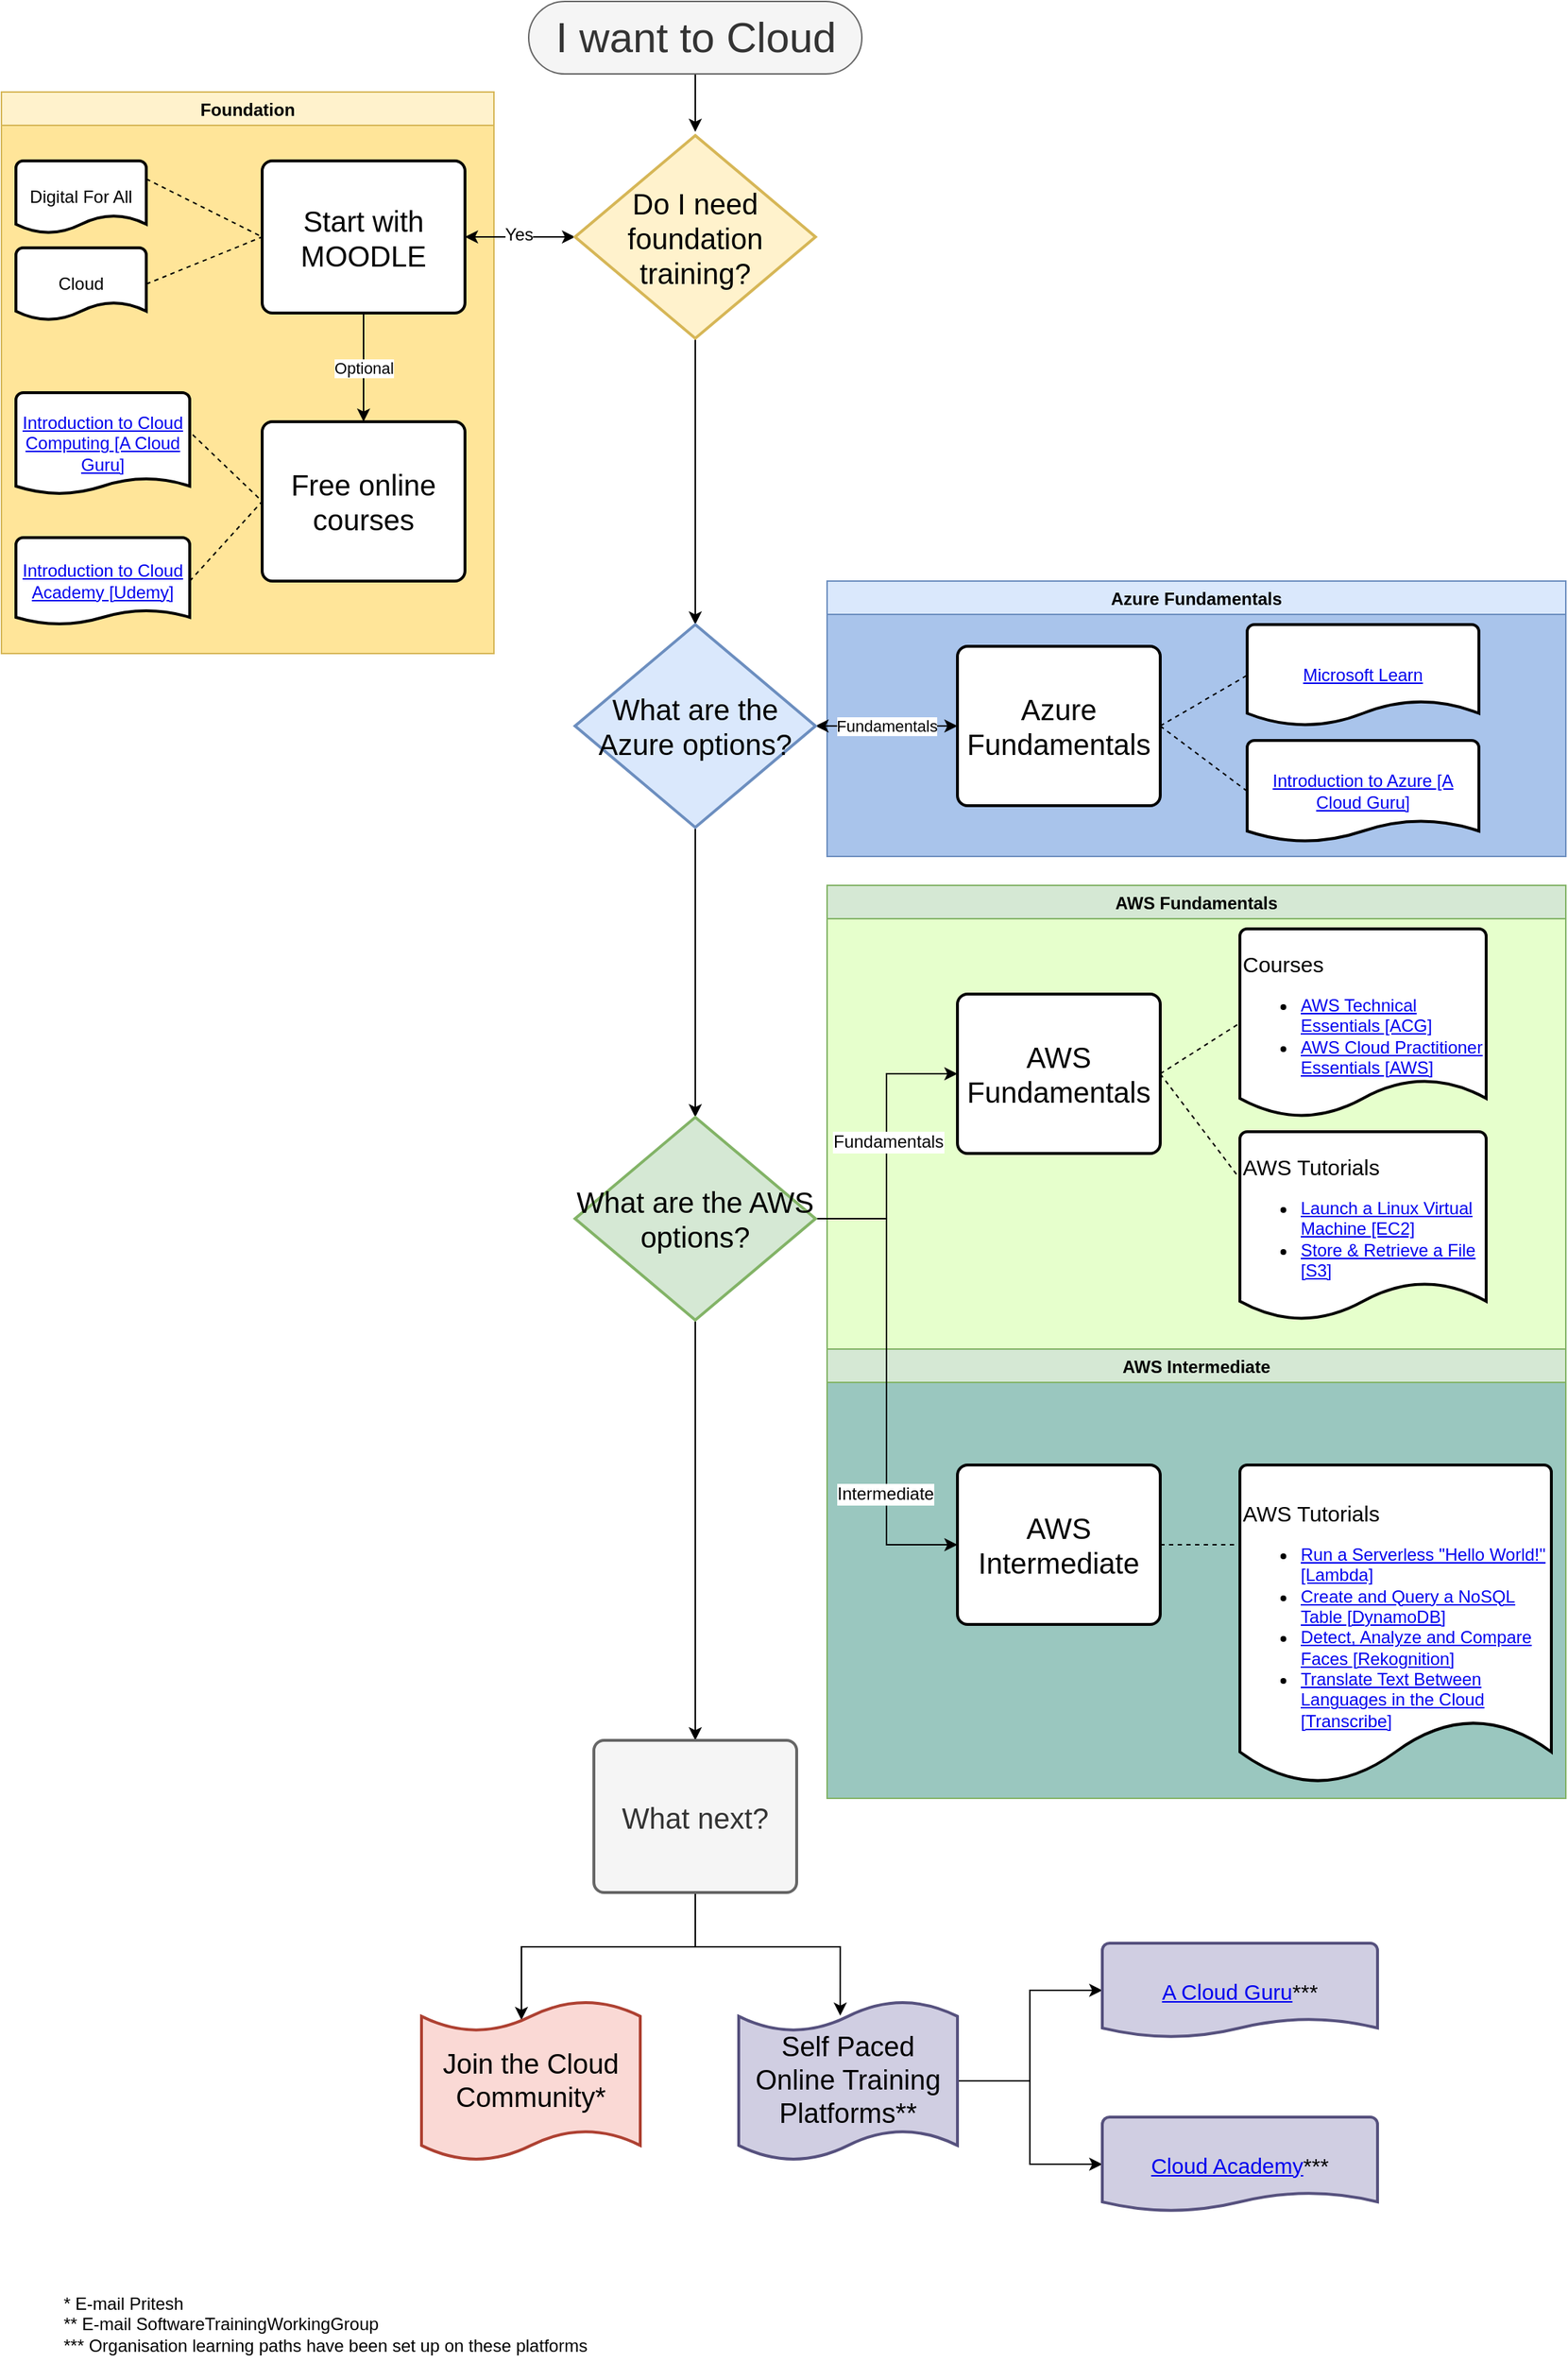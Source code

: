 <mxfile version="12.9.3" type="github">
  <diagram id="Sj6mC85eFsHQs_d47GOQ" name="Page-1">
    <mxGraphModel dx="1186" dy="795" grid="1" gridSize="10" guides="1" tooltips="1" connect="1" arrows="1" fold="1" page="1" pageScale="1" pageWidth="1169" pageHeight="1654" math="0" shadow="0">
      <root>
        <mxCell id="0" />
        <mxCell id="1" parent="0" />
        <mxCell id="-TDUfPAsjnN3atFshsbn-52" value="Azure Fundamentals" style="swimlane;fillColor=#dae8fc;strokeColor=#6c8ebf;swimlaneFillColor=#A9C4EB;" vertex="1" parent="1">
          <mxGeometry x="570" y="410" width="510" height="190" as="geometry" />
        </mxCell>
        <mxCell id="-TDUfPAsjnN3atFshsbn-15" value="&lt;a href=&quot;https://docs.microsoft.com/en-us/learn/azure/&quot;&gt;Microsoft Learn&lt;/a&gt;" style="strokeWidth=2;html=1;shape=mxgraph.flowchart.document2;whiteSpace=wrap;size=0.25;" vertex="1" parent="-TDUfPAsjnN3atFshsbn-52">
          <mxGeometry x="290" y="30" width="160" height="70" as="geometry" />
        </mxCell>
        <mxCell id="-TDUfPAsjnN3atFshsbn-54" value="AWS Intermediate" style="swimlane;fillColor=#d5e8d4;strokeColor=#82b366;swimlaneFillColor=#9AC7BF;" vertex="1" parent="1">
          <mxGeometry x="570" y="940" width="510" height="310" as="geometry" />
        </mxCell>
        <mxCell id="-TDUfPAsjnN3atFshsbn-53" value="AWS Fundamentals" style="swimlane;fillColor=#d5e8d4;strokeColor=#82b366;swimlaneFillColor=#E6FFCC;" vertex="1" parent="1">
          <mxGeometry x="570" y="620" width="510" height="320" as="geometry" />
        </mxCell>
        <mxCell id="-TDUfPAsjnN3atFshsbn-25" value="&lt;div style=&quot;font-size: 15px&quot;&gt;&lt;span&gt;Courses&lt;/span&gt;&lt;/div&gt;&lt;div&gt;&lt;ul&gt;&lt;li&gt;&lt;span&gt;&lt;a href=&quot;https://acloud.guru/learn/aws-technical-essentials&quot;&gt;AWS Technical Essentials [ACG]&lt;/a&gt;&lt;/span&gt;&lt;/li&gt;&lt;li&gt;&lt;span&gt;&lt;a href=&quot;https://aws.amazon.com/training/course-descriptions/cloud-practitioner-essentials/&quot;&gt;AWS Cloud Practitioner Essentials [AWS]&lt;/a&gt;&lt;/span&gt;&lt;/li&gt;&lt;/ul&gt;&lt;/div&gt;" style="strokeWidth=2;html=1;shape=mxgraph.flowchart.document2;whiteSpace=wrap;size=0.2;align=left;" vertex="1" parent="-TDUfPAsjnN3atFshsbn-53">
          <mxGeometry x="285" y="30" width="170" height="130" as="geometry" />
        </mxCell>
        <mxCell id="-TDUfPAsjnN3atFshsbn-27" value="&lt;div style=&quot;font-size: 15px&quot;&gt;&lt;span&gt;AWS Tutorials&lt;/span&gt;&lt;/div&gt;&lt;div&gt;&lt;ul&gt;&lt;li&gt;&lt;a href=&quot;https://aws.amazon.com/getting-started/launch-a-virtual-machine-B-0/&quot;&gt;Launch a Linux Virtual Machine [EC2]&lt;/a&gt;&lt;/li&gt;&lt;li&gt;&lt;a href=&quot;https://aws.amazon.com/getting-started/hands-on/backup-files-to-amazon-s3/&quot;&gt;Store &amp;amp; Retrieve a File [S3]&lt;/a&gt;&lt;/li&gt;&lt;/ul&gt;&lt;/div&gt;" style="strokeWidth=2;html=1;shape=mxgraph.flowchart.document2;whiteSpace=wrap;size=0.2;align=left;" vertex="1" parent="-TDUfPAsjnN3atFshsbn-53">
          <mxGeometry x="285" y="170" width="170" height="130" as="geometry" />
        </mxCell>
        <mxCell id="-TDUfPAsjnN3atFshsbn-51" value="Foundation" style="swimlane;fillColor=#fff2cc;strokeColor=#d6b656;swimlaneFillColor=#FFE599;" vertex="1" parent="1">
          <mxGeometry y="72.5" width="340" height="387.5" as="geometry" />
        </mxCell>
        <mxCell id="-TDUfPAsjnN3atFshsbn-9" style="edgeStyle=orthogonalEdgeStyle;rounded=0;orthogonalLoop=1;jettySize=auto;html=1;" edge="1" parent="1" source="biIaPaWo2Yytos-6n9xJ-8">
          <mxGeometry relative="1" as="geometry">
            <mxPoint x="479" y="100" as="targetPoint" />
          </mxGeometry>
        </mxCell>
        <mxCell id="biIaPaWo2Yytos-6n9xJ-8" value="&lt;font style=&quot;font-size: 29px&quot;&gt;I want to Cloud&lt;/font&gt;" style="html=1;dashed=0;whitespace=wrap;shape=mxgraph.dfd.start;fillColor=#f5f5f5;strokeColor=#666666;fontColor=#333333;" parent="1" vertex="1">
          <mxGeometry x="364" y="10" width="230" height="50" as="geometry" />
        </mxCell>
        <mxCell id="biIaPaWo2Yytos-6n9xJ-17" style="edgeStyle=orthogonalEdgeStyle;rounded=0;orthogonalLoop=1;jettySize=auto;html=1;endArrow=classic;endFill=1;startArrow=classic;startFill=1;" parent="1" source="biIaPaWo2Yytos-6n9xJ-9" target="biIaPaWo2Yytos-6n9xJ-12" edge="1">
          <mxGeometry relative="1" as="geometry" />
        </mxCell>
        <mxCell id="-TDUfPAsjnN3atFshsbn-10" value="Yes" style="text;html=1;align=center;verticalAlign=middle;resizable=0;points=[];labelBackgroundColor=#ffffff;" vertex="1" connectable="0" parent="biIaPaWo2Yytos-6n9xJ-17">
          <mxGeometry x="0.026" y="-2" relative="1" as="geometry">
            <mxPoint as="offset" />
          </mxGeometry>
        </mxCell>
        <mxCell id="-TDUfPAsjnN3atFshsbn-12" style="edgeStyle=orthogonalEdgeStyle;rounded=0;orthogonalLoop=1;jettySize=auto;html=1;" edge="1" parent="1" source="biIaPaWo2Yytos-6n9xJ-9" target="-TDUfPAsjnN3atFshsbn-11">
          <mxGeometry relative="1" as="geometry" />
        </mxCell>
        <mxCell id="biIaPaWo2Yytos-6n9xJ-9" value="&lt;font style=&quot;font-size: 20px&quot;&gt;Do I need foundation training?&lt;/font&gt;" style="strokeWidth=2;html=1;shape=mxgraph.flowchart.decision;whiteSpace=wrap;fillColor=#fff2cc;strokeColor=#d6b656;" parent="1" vertex="1">
          <mxGeometry x="396" y="102.5" width="166" height="140" as="geometry" />
        </mxCell>
        <mxCell id="-TDUfPAsjnN3atFshsbn-2" value="Optional" style="edgeStyle=orthogonalEdgeStyle;rounded=0;orthogonalLoop=1;jettySize=auto;html=1;" edge="1" parent="1" source="biIaPaWo2Yytos-6n9xJ-12" target="-TDUfPAsjnN3atFshsbn-1">
          <mxGeometry relative="1" as="geometry" />
        </mxCell>
        <mxCell id="biIaPaWo2Yytos-6n9xJ-12" value="&lt;font style=&quot;font-size: 20px&quot;&gt;Start with MOODLE&lt;/font&gt;" style="rounded=1;whiteSpace=wrap;html=1;absoluteArcSize=1;arcSize=14;strokeWidth=2;" parent="1" vertex="1">
          <mxGeometry x="180" y="120" width="140" height="105" as="geometry" />
        </mxCell>
        <mxCell id="-TDUfPAsjnN3atFshsbn-1" value="&lt;font style=&quot;font-size: 20px&quot;&gt;Free online courses&lt;/font&gt;" style="rounded=1;whiteSpace=wrap;html=1;absoluteArcSize=1;arcSize=14;strokeWidth=2;" vertex="1" parent="1">
          <mxGeometry x="180" y="300" width="140" height="110" as="geometry" />
        </mxCell>
        <mxCell id="biIaPaWo2Yytos-6n9xJ-18" value="Digital For All" style="strokeWidth=2;html=1;shape=mxgraph.flowchart.document2;whiteSpace=wrap;size=0.25;" parent="1" vertex="1">
          <mxGeometry x="10" y="120" width="90" height="50" as="geometry" />
        </mxCell>
        <mxCell id="biIaPaWo2Yytos-6n9xJ-19" value="Cloud" style="strokeWidth=2;html=1;shape=mxgraph.flowchart.document2;whiteSpace=wrap;size=0.25;" parent="1" vertex="1">
          <mxGeometry x="10" y="180" width="90" height="50" as="geometry" />
        </mxCell>
        <mxCell id="biIaPaWo2Yytos-6n9xJ-20" value="" style="endArrow=none;dashed=1;html=1;entryX=0;entryY=0.5;entryDx=0;entryDy=0;exitX=1;exitY=0.25;exitDx=0;exitDy=0;exitPerimeter=0;" parent="1" source="biIaPaWo2Yytos-6n9xJ-18" target="biIaPaWo2Yytos-6n9xJ-12" edge="1">
          <mxGeometry width="50" height="50" relative="1" as="geometry">
            <mxPoint x="520" y="400" as="sourcePoint" />
            <mxPoint x="570" y="350" as="targetPoint" />
          </mxGeometry>
        </mxCell>
        <mxCell id="biIaPaWo2Yytos-6n9xJ-21" value="" style="endArrow=none;dashed=1;html=1;entryX=0;entryY=0.5;entryDx=0;entryDy=0;exitX=1;exitY=0.5;exitDx=0;exitDy=0;exitPerimeter=0;" parent="1" source="biIaPaWo2Yytos-6n9xJ-19" target="biIaPaWo2Yytos-6n9xJ-12" edge="1">
          <mxGeometry width="50" height="50" relative="1" as="geometry">
            <mxPoint x="110" y="132.5" as="sourcePoint" />
            <mxPoint x="210" y="190" as="targetPoint" />
          </mxGeometry>
        </mxCell>
        <mxCell id="-TDUfPAsjnN3atFshsbn-3" value="&lt;a href=&quot;https://acloud.guru/learn/intro-cloud-computing&quot;&gt;Introduction to Cloud Computing [A Cloud Guru]&lt;/a&gt;" style="strokeWidth=2;html=1;shape=mxgraph.flowchart.document2;whiteSpace=wrap;size=0.157;" vertex="1" parent="1">
          <mxGeometry x="10" y="280" width="120" height="70" as="geometry" />
        </mxCell>
        <mxCell id="-TDUfPAsjnN3atFshsbn-5" value="&lt;a href=&quot;https://www.udemy.com/course/introduction-to-cloud-computing/&quot;&gt;Introduction to Cloud Academy [Udemy]&lt;/a&gt;" style="strokeWidth=2;html=1;shape=mxgraph.flowchart.document2;whiteSpace=wrap;size=0.167;" vertex="1" parent="1">
          <mxGeometry x="10" y="380" width="120" height="60" as="geometry" />
        </mxCell>
        <mxCell id="-TDUfPAsjnN3atFshsbn-7" value="" style="endArrow=none;dashed=1;html=1;entryX=0;entryY=0.5;entryDx=0;entryDy=0;exitX=1.017;exitY=0.414;exitDx=0;exitDy=0;exitPerimeter=0;" edge="1" parent="1" source="-TDUfPAsjnN3atFshsbn-3" target="-TDUfPAsjnN3atFshsbn-1">
          <mxGeometry width="50" height="50" relative="1" as="geometry">
            <mxPoint x="120" y="152.5" as="sourcePoint" />
            <mxPoint x="200" y="192.5" as="targetPoint" />
          </mxGeometry>
        </mxCell>
        <mxCell id="-TDUfPAsjnN3atFshsbn-8" value="" style="endArrow=none;dashed=1;html=1;entryX=0;entryY=0.5;entryDx=0;entryDy=0;exitX=1;exitY=0.5;exitDx=0;exitDy=0;exitPerimeter=0;" edge="1" parent="1" source="-TDUfPAsjnN3atFshsbn-5" target="-TDUfPAsjnN3atFshsbn-1">
          <mxGeometry width="50" height="50" relative="1" as="geometry">
            <mxPoint x="142.04" y="318.98" as="sourcePoint" />
            <mxPoint x="190" y="365" as="targetPoint" />
          </mxGeometry>
        </mxCell>
        <mxCell id="-TDUfPAsjnN3atFshsbn-17" value="Fundamentals" style="edgeStyle=orthogonalEdgeStyle;rounded=0;orthogonalLoop=1;jettySize=auto;html=1;startArrow=classic;startFill=1;endArrow=classic;endFill=1;" edge="1" parent="1" source="-TDUfPAsjnN3atFshsbn-11" target="-TDUfPAsjnN3atFshsbn-14">
          <mxGeometry relative="1" as="geometry" />
        </mxCell>
        <mxCell id="-TDUfPAsjnN3atFshsbn-21" value="" style="edgeStyle=orthogonalEdgeStyle;rounded=0;orthogonalLoop=1;jettySize=auto;html=1;startArrow=none;startFill=0;endArrow=classic;endFill=1;" edge="1" parent="1" source="-TDUfPAsjnN3atFshsbn-11" target="-TDUfPAsjnN3atFshsbn-20">
          <mxGeometry relative="1" as="geometry" />
        </mxCell>
        <mxCell id="-TDUfPAsjnN3atFshsbn-11" value="&lt;font style=&quot;font-size: 20px&quot;&gt;What are the Azure options?&lt;/font&gt;" style="strokeWidth=2;html=1;shape=mxgraph.flowchart.decision;whiteSpace=wrap;fillColor=#dae8fc;strokeColor=#6c8ebf;" vertex="1" parent="1">
          <mxGeometry x="396" y="440" width="166" height="140" as="geometry" />
        </mxCell>
        <mxCell id="-TDUfPAsjnN3atFshsbn-35" style="edgeStyle=orthogonalEdgeStyle;rounded=0;orthogonalLoop=1;jettySize=auto;html=1;startArrow=none;startFill=0;endArrow=classic;endFill=1;" edge="1" parent="1" source="-TDUfPAsjnN3atFshsbn-20" target="-TDUfPAsjnN3atFshsbn-34">
          <mxGeometry relative="1" as="geometry" />
        </mxCell>
        <mxCell id="-TDUfPAsjnN3atFshsbn-46" style="edgeStyle=orthogonalEdgeStyle;rounded=0;orthogonalLoop=1;jettySize=auto;html=1;entryX=0;entryY=0.5;entryDx=0;entryDy=0;startArrow=none;startFill=0;endArrow=classic;endFill=1;" edge="1" parent="1" source="-TDUfPAsjnN3atFshsbn-20" target="-TDUfPAsjnN3atFshsbn-22">
          <mxGeometry relative="1" as="geometry" />
        </mxCell>
        <mxCell id="-TDUfPAsjnN3atFshsbn-48" value="Fundamentals" style="text;html=1;align=center;verticalAlign=middle;resizable=0;points=[];labelBackgroundColor=#ffffff;" vertex="1" connectable="0" parent="-TDUfPAsjnN3atFshsbn-46">
          <mxGeometry x="0.03" y="-1" relative="1" as="geometry">
            <mxPoint as="offset" />
          </mxGeometry>
        </mxCell>
        <mxCell id="-TDUfPAsjnN3atFshsbn-60" style="edgeStyle=orthogonalEdgeStyle;rounded=0;orthogonalLoop=1;jettySize=auto;html=1;entryX=0;entryY=0.5;entryDx=0;entryDy=0;startArrow=none;startFill=0;endArrow=classic;endFill=1;" edge="1" parent="1" source="-TDUfPAsjnN3atFshsbn-20" target="-TDUfPAsjnN3atFshsbn-30">
          <mxGeometry relative="1" as="geometry" />
        </mxCell>
        <mxCell id="-TDUfPAsjnN3atFshsbn-61" value="Intermediate" style="text;html=1;align=center;verticalAlign=middle;resizable=0;points=[];labelBackgroundColor=#ffffff;" vertex="1" connectable="0" parent="-TDUfPAsjnN3atFshsbn-60">
          <mxGeometry x="0.48" y="-1" relative="1" as="geometry">
            <mxPoint as="offset" />
          </mxGeometry>
        </mxCell>
        <mxCell id="-TDUfPAsjnN3atFshsbn-20" value="&lt;font style=&quot;font-size: 20px&quot;&gt;What are the AWS options?&lt;/font&gt;" style="strokeWidth=2;html=1;shape=mxgraph.flowchart.decision;whiteSpace=wrap;fillColor=#d5e8d4;strokeColor=#82b366;" vertex="1" parent="1">
          <mxGeometry x="396" y="780" width="166" height="140" as="geometry" />
        </mxCell>
        <mxCell id="-TDUfPAsjnN3atFshsbn-14" value="&lt;font style=&quot;font-size: 20px&quot;&gt;Azure Fundamentals&lt;/font&gt;" style="rounded=1;whiteSpace=wrap;html=1;absoluteArcSize=1;arcSize=14;strokeWidth=2;" vertex="1" parent="1">
          <mxGeometry x="660" y="455" width="140" height="110" as="geometry" />
        </mxCell>
        <mxCell id="-TDUfPAsjnN3atFshsbn-16" value="&lt;a href=&quot;https://acloud.guru/learn/intro-to-azure&quot;&gt;Introduction to Azure [A Cloud Guru]&lt;/a&gt;" style="strokeWidth=2;html=1;shape=mxgraph.flowchart.document2;whiteSpace=wrap;size=0.214;" vertex="1" parent="1">
          <mxGeometry x="860" y="520" width="160" height="70" as="geometry" />
        </mxCell>
        <mxCell id="-TDUfPAsjnN3atFshsbn-18" value="" style="endArrow=none;dashed=1;html=1;entryX=0;entryY=0.5;entryDx=0;entryDy=0;exitX=1;exitY=0.5;exitDx=0;exitDy=0;entryPerimeter=0;" edge="1" parent="1" source="-TDUfPAsjnN3atFshsbn-14" target="-TDUfPAsjnN3atFshsbn-15">
          <mxGeometry width="50" height="50" relative="1" as="geometry">
            <mxPoint x="142.04" y="318.98" as="sourcePoint" />
            <mxPoint x="190" y="365" as="targetPoint" />
          </mxGeometry>
        </mxCell>
        <mxCell id="-TDUfPAsjnN3atFshsbn-19" value="" style="endArrow=none;dashed=1;html=1;entryX=0;entryY=0.5;entryDx=0;entryDy=0;entryPerimeter=0;" edge="1" parent="1" target="-TDUfPAsjnN3atFshsbn-16">
          <mxGeometry width="50" height="50" relative="1" as="geometry">
            <mxPoint x="800" y="510" as="sourcePoint" />
            <mxPoint x="890" y="490" as="targetPoint" />
          </mxGeometry>
        </mxCell>
        <mxCell id="-TDUfPAsjnN3atFshsbn-22" value="&lt;font style=&quot;font-size: 20px&quot;&gt;AWS Fundamentals&lt;/font&gt;" style="rounded=1;whiteSpace=wrap;html=1;absoluteArcSize=1;arcSize=14;strokeWidth=2;" vertex="1" parent="1">
          <mxGeometry x="660" y="695" width="140" height="110" as="geometry" />
        </mxCell>
        <mxCell id="-TDUfPAsjnN3atFshsbn-28" value="" style="endArrow=none;dashed=1;html=1;exitX=1;exitY=0.5;exitDx=0;exitDy=0;entryX=0;entryY=0.5;entryDx=0;entryDy=0;entryPerimeter=0;" edge="1" parent="1" source="-TDUfPAsjnN3atFshsbn-22" target="-TDUfPAsjnN3atFshsbn-25">
          <mxGeometry width="50" height="50" relative="1" as="geometry">
            <mxPoint x="810" y="540" as="sourcePoint" />
            <mxPoint x="890" y="510" as="targetPoint" />
          </mxGeometry>
        </mxCell>
        <mxCell id="-TDUfPAsjnN3atFshsbn-29" value="" style="endArrow=none;dashed=1;html=1;exitX=1;exitY=0.5;exitDx=0;exitDy=0;entryX=0;entryY=0.25;entryDx=0;entryDy=0;entryPerimeter=0;" edge="1" parent="1" source="-TDUfPAsjnN3atFshsbn-22" target="-TDUfPAsjnN3atFshsbn-27">
          <mxGeometry width="50" height="50" relative="1" as="geometry">
            <mxPoint x="810" y="760" as="sourcePoint" />
            <mxPoint x="890" y="735" as="targetPoint" />
          </mxGeometry>
        </mxCell>
        <mxCell id="-TDUfPAsjnN3atFshsbn-30" value="&lt;font style=&quot;font-size: 20px&quot;&gt;AWS Intermediate&lt;/font&gt;" style="rounded=1;whiteSpace=wrap;html=1;absoluteArcSize=1;arcSize=14;strokeWidth=2;" vertex="1" parent="1">
          <mxGeometry x="660" y="1020" width="140" height="110" as="geometry" />
        </mxCell>
        <mxCell id="-TDUfPAsjnN3atFshsbn-32" value="&lt;div style=&quot;font-size: 15px&quot;&gt;&lt;span&gt;AWS Tutorials&lt;/span&gt;&lt;/div&gt;&lt;div&gt;&lt;ul&gt;&lt;li&gt;&lt;a href=&quot;https://aws.amazon.com/getting-started/hands-on/run-serverless-code/&quot;&gt;Run a Serverless &quot;Hello World!&quot; [Lambda]&lt;/a&gt;&lt;/li&gt;&lt;li&gt;&lt;a href=&quot;https://aws.amazon.com/getting-started/hands-on/create-nosql-table/&quot;&gt;Create and Query a NoSQL Table [DynamoDB]&lt;/a&gt;&lt;/li&gt;&lt;li&gt;&lt;a href=&quot;https://aws.amazon.com/getting-started/hands-on/detect-analyze-compare-faces-rekognition/&quot;&gt;Detect, Analyze and Compare Faces [Rekognition]&lt;/a&gt;&lt;/li&gt;&lt;li&gt;&lt;a href=&quot;https://aws.amazon.com/getting-started/hands-on/translate-text-between-languages-cloud/&quot;&gt;Translate Text Between Languages in the Cloud [Transcribe]&lt;/a&gt;&lt;/li&gt;&lt;/ul&gt;&lt;/div&gt;" style="strokeWidth=2;html=1;shape=mxgraph.flowchart.document2;whiteSpace=wrap;size=0.2;align=left;" vertex="1" parent="1">
          <mxGeometry x="855" y="1020" width="215" height="220" as="geometry" />
        </mxCell>
        <mxCell id="-TDUfPAsjnN3atFshsbn-33" value="" style="endArrow=none;dashed=1;html=1;exitX=1;exitY=0.5;exitDx=0;exitDy=0;entryX=0;entryY=0.25;entryDx=0;entryDy=0;entryPerimeter=0;" edge="1" parent="1" source="-TDUfPAsjnN3atFshsbn-30" target="-TDUfPAsjnN3atFshsbn-32">
          <mxGeometry width="50" height="50" relative="1" as="geometry">
            <mxPoint x="810" y="760" as="sourcePoint" />
            <mxPoint x="865" y="715" as="targetPoint" />
          </mxGeometry>
        </mxCell>
        <mxCell id="-TDUfPAsjnN3atFshsbn-40" style="edgeStyle=orthogonalEdgeStyle;rounded=0;orthogonalLoop=1;jettySize=auto;html=1;entryX=0.457;entryY=0.118;entryDx=0;entryDy=0;entryPerimeter=0;startArrow=none;startFill=0;endArrow=classic;endFill=1;" edge="1" parent="1" source="-TDUfPAsjnN3atFshsbn-34" target="-TDUfPAsjnN3atFshsbn-38">
          <mxGeometry relative="1" as="geometry" />
        </mxCell>
        <mxCell id="-TDUfPAsjnN3atFshsbn-41" style="edgeStyle=orthogonalEdgeStyle;rounded=0;orthogonalLoop=1;jettySize=auto;html=1;entryX=0.464;entryY=0.091;entryDx=0;entryDy=0;entryPerimeter=0;startArrow=none;startFill=0;endArrow=classic;endFill=1;" edge="1" parent="1" source="-TDUfPAsjnN3atFshsbn-34" target="-TDUfPAsjnN3atFshsbn-39">
          <mxGeometry relative="1" as="geometry" />
        </mxCell>
        <mxCell id="-TDUfPAsjnN3atFshsbn-34" value="&lt;font style=&quot;font-size: 20px&quot;&gt;What next?&lt;/font&gt;" style="rounded=1;whiteSpace=wrap;html=1;absoluteArcSize=1;arcSize=14;strokeWidth=2;fillColor=#f5f5f5;strokeColor=#666666;fontColor=#333333;" vertex="1" parent="1">
          <mxGeometry x="409" y="1210" width="140" height="105" as="geometry" />
        </mxCell>
        <mxCell id="-TDUfPAsjnN3atFshsbn-38" value="&lt;font style=&quot;font-size: 19px&quot;&gt;Join the Cloud Community*&lt;/font&gt;" style="shape=tape;whiteSpace=wrap;html=1;strokeWidth=2;size=0.19;fillColor=#fad9d5;strokeColor=#ae4132;" vertex="1" parent="1">
          <mxGeometry x="290" y="1390" width="151" height="110" as="geometry" />
        </mxCell>
        <mxCell id="-TDUfPAsjnN3atFshsbn-44" style="edgeStyle=orthogonalEdgeStyle;rounded=0;orthogonalLoop=1;jettySize=auto;html=1;entryX=0;entryY=0.5;entryDx=0;entryDy=0;entryPerimeter=0;startArrow=none;startFill=0;endArrow=classic;endFill=1;" edge="1" parent="1" source="-TDUfPAsjnN3atFshsbn-39" target="-TDUfPAsjnN3atFshsbn-42">
          <mxGeometry relative="1" as="geometry" />
        </mxCell>
        <mxCell id="-TDUfPAsjnN3atFshsbn-45" style="edgeStyle=orthogonalEdgeStyle;rounded=0;orthogonalLoop=1;jettySize=auto;html=1;entryX=0;entryY=0.5;entryDx=0;entryDy=0;entryPerimeter=0;startArrow=none;startFill=0;endArrow=classic;endFill=1;" edge="1" parent="1" source="-TDUfPAsjnN3atFshsbn-39" target="-TDUfPAsjnN3atFshsbn-43">
          <mxGeometry relative="1" as="geometry" />
        </mxCell>
        <mxCell id="-TDUfPAsjnN3atFshsbn-39" value="&lt;font style=&quot;font-size: 19px&quot;&gt;Self Paced Online Training Platforms**&lt;/font&gt;" style="shape=tape;whiteSpace=wrap;html=1;strokeWidth=2;size=0.19;fillColor=#d0cee2;strokeColor=#56517e;" vertex="1" parent="1">
          <mxGeometry x="509" y="1390" width="151" height="110" as="geometry" />
        </mxCell>
        <mxCell id="-TDUfPAsjnN3atFshsbn-42" value="&lt;div style=&quot;font-size: 15px&quot;&gt;&lt;a href=&quot;https://acloud.guru/&quot;&gt;A Cloud Guru&lt;/a&gt;***&lt;/div&gt;" style="strokeWidth=2;html=1;shape=mxgraph.flowchart.document2;whiteSpace=wrap;size=0.2;align=center;fillColor=#d0cee2;strokeColor=#56517e;" vertex="1" parent="1">
          <mxGeometry x="760" y="1350" width="190" height="65" as="geometry" />
        </mxCell>
        <mxCell id="-TDUfPAsjnN3atFshsbn-43" value="&lt;div style=&quot;font-size: 15px&quot;&gt;&lt;a href=&quot;https://app.qa.com&quot;&gt;Cloud Academy&lt;/a&gt;***&lt;/div&gt;" style="strokeWidth=2;html=1;shape=mxgraph.flowchart.document2;whiteSpace=wrap;size=0.2;align=center;fillColor=#d0cee2;strokeColor=#56517e;" vertex="1" parent="1">
          <mxGeometry x="760" y="1470" width="190" height="65" as="geometry" />
        </mxCell>
        <mxCell id="-TDUfPAsjnN3atFshsbn-50" value="&lt;div&gt;&lt;span&gt;* E-mail Pritesh&lt;/span&gt;&lt;/div&gt;&lt;div&gt;&lt;span&gt;** E-mail SoftwareTrainingWorkingGroup&lt;/span&gt;&lt;/div&gt;&lt;div&gt;&lt;span&gt;*** Organisation learning paths have been set up on these platforms&lt;/span&gt;&lt;/div&gt;" style="text;html=1;align=left;verticalAlign=middle;resizable=0;points=[];autosize=1;" vertex="1" parent="1">
          <mxGeometry x="41" y="1588" width="380" height="50" as="geometry" />
        </mxCell>
      </root>
    </mxGraphModel>
  </diagram>
</mxfile>
